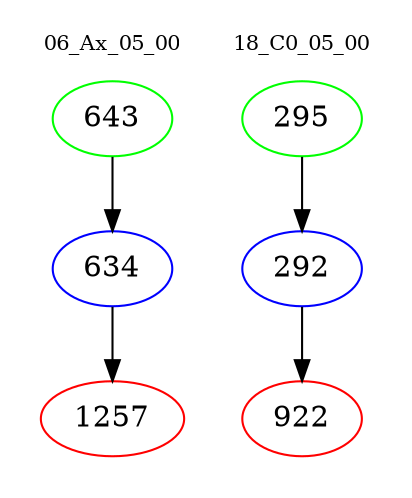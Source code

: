 digraph{
subgraph cluster_0 {
color = white
label = "06_Ax_05_00";
fontsize=10;
T0_643 [label="643", color="green"]
T0_643 -> T0_634 [color="black"]
T0_634 [label="634", color="blue"]
T0_634 -> T0_1257 [color="black"]
T0_1257 [label="1257", color="red"]
}
subgraph cluster_1 {
color = white
label = "18_C0_05_00";
fontsize=10;
T1_295 [label="295", color="green"]
T1_295 -> T1_292 [color="black"]
T1_292 [label="292", color="blue"]
T1_292 -> T1_922 [color="black"]
T1_922 [label="922", color="red"]
}
}
